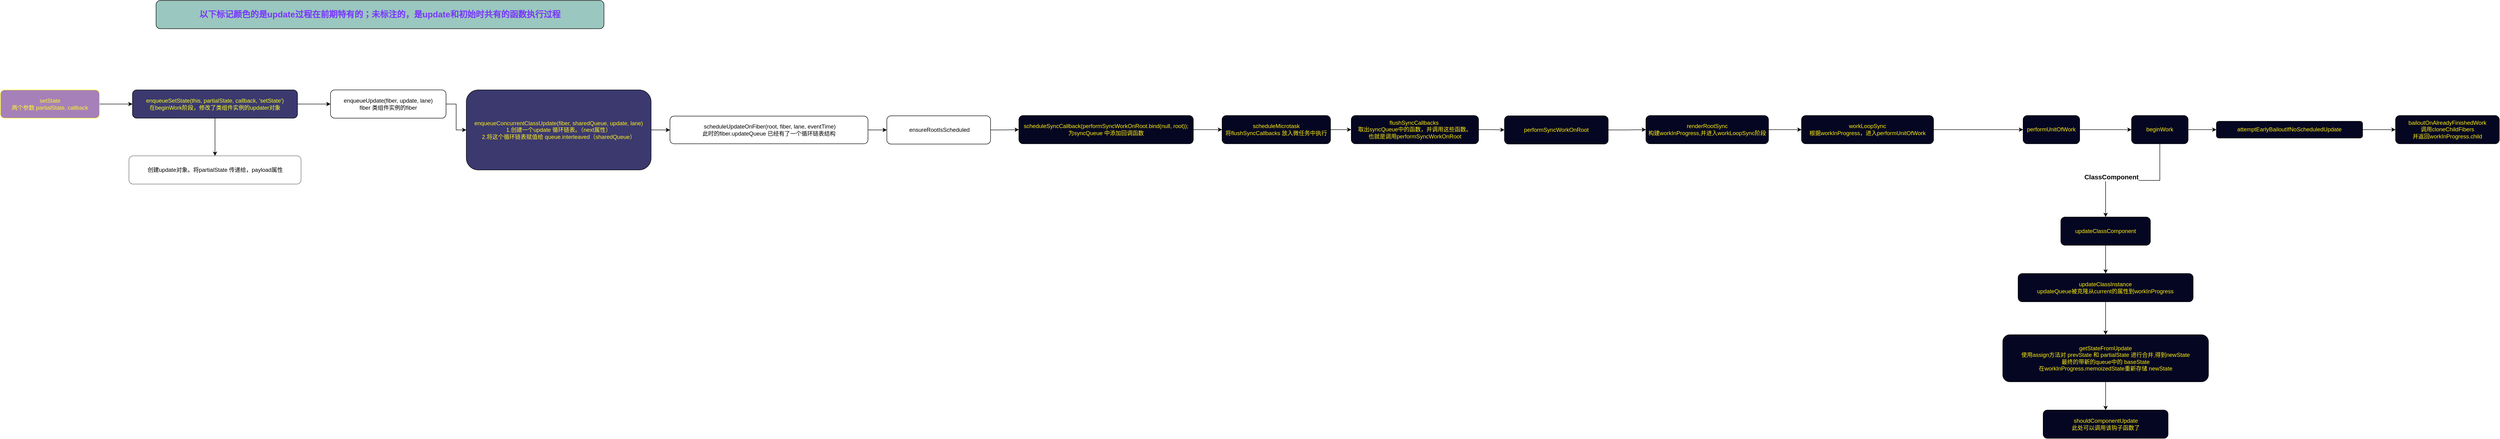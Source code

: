 <mxfile version="22.1.3" type="github">
  <diagram name="第 1 页" id="3YBVpO7ZpEj_d3O6oqKE">
    <mxGraphModel dx="1621" dy="1673" grid="1" gridSize="10" guides="1" tooltips="1" connect="1" arrows="1" fold="1" page="1" pageScale="1" pageWidth="827" pageHeight="1169" math="0" shadow="0">
      <root>
        <mxCell id="0" />
        <mxCell id="1" parent="0" />
        <mxCell id="BOhbTPmh6wwlVowSZ8-B-3" value="" style="edgeStyle=orthogonalEdgeStyle;rounded=0;orthogonalLoop=1;jettySize=auto;html=1;" parent="1" source="BOhbTPmh6wwlVowSZ8-B-1" target="BOhbTPmh6wwlVowSZ8-B-2" edge="1">
          <mxGeometry relative="1" as="geometry" />
        </mxCell>
        <mxCell id="BOhbTPmh6wwlVowSZ8-B-1" value="setState&lt;br&gt;两个参数&amp;nbsp;partialState, callback" style="rounded=1;whiteSpace=wrap;html=1;strokeColor=#FFFF1C;fillColor=#A680B8;fontColor=#FFF82B;" parent="1" vertex="1">
          <mxGeometry x="-240" y="100" width="210" height="60" as="geometry" />
        </mxCell>
        <mxCell id="BOhbTPmh6wwlVowSZ8-B-7" value="" style="edgeStyle=orthogonalEdgeStyle;rounded=0;orthogonalLoop=1;jettySize=auto;html=1;" parent="1" source="BOhbTPmh6wwlVowSZ8-B-2" target="BOhbTPmh6wwlVowSZ8-B-6" edge="1">
          <mxGeometry relative="1" as="geometry" />
        </mxCell>
        <mxCell id="BOhbTPmh6wwlVowSZ8-B-9" value="" style="edgeStyle=orthogonalEdgeStyle;rounded=0;orthogonalLoop=1;jettySize=auto;html=1;" parent="1" source="BOhbTPmh6wwlVowSZ8-B-2" target="BOhbTPmh6wwlVowSZ8-B-8" edge="1">
          <mxGeometry relative="1" as="geometry" />
        </mxCell>
        <mxCell id="BOhbTPmh6wwlVowSZ8-B-2" value="enqueueSetState(this, partialState, callback, &#39;setState&#39;)&lt;br&gt;在beginWork阶段，修改了类组件实例的updater对象" style="whiteSpace=wrap;html=1;rounded=1;fontColor=#F8FF26;strokeColor=#000000;fillColor=#3B396E;" parent="1" vertex="1">
          <mxGeometry x="40" y="100" width="350" height="60" as="geometry" />
        </mxCell>
        <mxCell id="BOhbTPmh6wwlVowSZ8-B-6" value="创建update对象。将partialState 传递给，payload属性" style="whiteSpace=wrap;html=1;rounded=1;strokeColor=#6E6E6E;" parent="1" vertex="1">
          <mxGeometry x="32.5" y="240" width="365" height="60" as="geometry" />
        </mxCell>
        <mxCell id="BOhbTPmh6wwlVowSZ8-B-11" value="" style="edgeStyle=orthogonalEdgeStyle;rounded=0;orthogonalLoop=1;jettySize=auto;html=1;" parent="1" source="BOhbTPmh6wwlVowSZ8-B-8" target="BOhbTPmh6wwlVowSZ8-B-10" edge="1">
          <mxGeometry relative="1" as="geometry" />
        </mxCell>
        <mxCell id="BOhbTPmh6wwlVowSZ8-B-8" value="enqueueUpdate(fiber, update, lane)&lt;br&gt;fiber 类组件实例的fiber" style="whiteSpace=wrap;html=1;rounded=1;" parent="1" vertex="1">
          <mxGeometry x="460" y="100" width="245" height="60" as="geometry" />
        </mxCell>
        <mxCell id="BOhbTPmh6wwlVowSZ8-B-16" style="edgeStyle=orthogonalEdgeStyle;rounded=0;orthogonalLoop=1;jettySize=auto;html=1;exitX=1;exitY=0.5;exitDx=0;exitDy=0;" parent="1" source="BOhbTPmh6wwlVowSZ8-B-10" target="BOhbTPmh6wwlVowSZ8-B-14" edge="1">
          <mxGeometry relative="1" as="geometry" />
        </mxCell>
        <mxCell id="BOhbTPmh6wwlVowSZ8-B-10" value="enqueueConcurrentClassUpdate(fiber, sharedQueue, update, lane)&lt;br&gt;1.创建一个update 循环链表。（next属性）&lt;br&gt;2.将这个循环链表赋值给&amp;nbsp;queue.interleaved（sharedQueue）" style="whiteSpace=wrap;html=1;rounded=1;strokeColor=#000000;fillColor=#3B396E;fontColor=#FFF021;" parent="1" vertex="1">
          <mxGeometry x="748" y="100" width="392" height="170" as="geometry" />
        </mxCell>
        <mxCell id="BOhbTPmh6wwlVowSZ8-B-18" value="" style="edgeStyle=orthogonalEdgeStyle;rounded=0;orthogonalLoop=1;jettySize=auto;html=1;" parent="1" source="BOhbTPmh6wwlVowSZ8-B-14" target="BOhbTPmh6wwlVowSZ8-B-17" edge="1">
          <mxGeometry relative="1" as="geometry" />
        </mxCell>
        <mxCell id="BOhbTPmh6wwlVowSZ8-B-14" value="&amp;nbsp;scheduleUpdateOnFiber(root, fiber, lane, eventTime)&lt;br&gt;此时的fiber.updateQueue 已经有了一个循环链表结构" style="whiteSpace=wrap;html=1;rounded=1;" parent="1" vertex="1">
          <mxGeometry x="1180" y="155.63" width="420" height="58.75" as="geometry" />
        </mxCell>
        <mxCell id="BOhbTPmh6wwlVowSZ8-B-21" value="" style="edgeStyle=orthogonalEdgeStyle;rounded=0;orthogonalLoop=1;jettySize=auto;html=1;" parent="1" source="BOhbTPmh6wwlVowSZ8-B-17" target="BOhbTPmh6wwlVowSZ8-B-20" edge="1">
          <mxGeometry relative="1" as="geometry" />
        </mxCell>
        <mxCell id="BOhbTPmh6wwlVowSZ8-B-17" value="&amp;nbsp;ensureRootIsScheduled" style="whiteSpace=wrap;html=1;rounded=1;" parent="1" vertex="1">
          <mxGeometry x="1640" y="155.01" width="220" height="60" as="geometry" />
        </mxCell>
        <mxCell id="BOhbTPmh6wwlVowSZ8-B-19" value="以下标记颜色的是update过程在前期特有的；未标注的，是update和初始时共有的函数执行过程" style="rounded=1;whiteSpace=wrap;html=1;fontColor=#7936FF;fillColor=#9AC7BF;fontSize=18;fontStyle=1" parent="1" vertex="1">
          <mxGeometry x="90" y="-90" width="950" height="60" as="geometry" />
        </mxCell>
        <mxCell id="gff9xbBirFWEVuY0ia5b-2" value="" style="edgeStyle=orthogonalEdgeStyle;rounded=0;orthogonalLoop=1;jettySize=auto;html=1;" edge="1" parent="1" source="BOhbTPmh6wwlVowSZ8-B-20" target="gff9xbBirFWEVuY0ia5b-1">
          <mxGeometry relative="1" as="geometry" />
        </mxCell>
        <mxCell id="BOhbTPmh6wwlVowSZ8-B-20" value="scheduleSyncCallback(performSyncWorkOnRoot.bind(null, root));&lt;br&gt;为syncQueue 中添加回调函数" style="whiteSpace=wrap;html=1;rounded=1;fillColor=#050621;fontColor=#FFEF12;" parent="1" vertex="1">
          <mxGeometry x="1920" y="154.38" width="370" height="60" as="geometry" />
        </mxCell>
        <mxCell id="gff9xbBirFWEVuY0ia5b-4" value="" style="edgeStyle=orthogonalEdgeStyle;rounded=0;orthogonalLoop=1;jettySize=auto;html=1;" edge="1" parent="1" source="gff9xbBirFWEVuY0ia5b-1" target="gff9xbBirFWEVuY0ia5b-3">
          <mxGeometry relative="1" as="geometry" />
        </mxCell>
        <mxCell id="gff9xbBirFWEVuY0ia5b-1" value="scheduleMicrotask&lt;br&gt;将flushSyncCallbacks 放入微任务中执行" style="whiteSpace=wrap;html=1;fillColor=#050621;fontColor=#FFEF12;rounded=1;" vertex="1" parent="1">
          <mxGeometry x="2351" y="154.38" width="230" height="60" as="geometry" />
        </mxCell>
        <mxCell id="gff9xbBirFWEVuY0ia5b-6" value="" style="edgeStyle=orthogonalEdgeStyle;rounded=0;orthogonalLoop=1;jettySize=auto;html=1;" edge="1" parent="1" source="gff9xbBirFWEVuY0ia5b-3" target="gff9xbBirFWEVuY0ia5b-5">
          <mxGeometry relative="1" as="geometry" />
        </mxCell>
        <mxCell id="gff9xbBirFWEVuY0ia5b-3" value="flushSyncCallbacks&amp;nbsp;&lt;br&gt;取出syncQueue中的函数，并调用这些函数。&lt;br&gt;也就是调用performSyncWorkOnRoot" style="whiteSpace=wrap;html=1;fillColor=#050621;fontColor=#FFEF12;rounded=1;" vertex="1" parent="1">
          <mxGeometry x="2625" y="154.38" width="270" height="60" as="geometry" />
        </mxCell>
        <mxCell id="gff9xbBirFWEVuY0ia5b-8" value="" style="edgeStyle=orthogonalEdgeStyle;rounded=0;orthogonalLoop=1;jettySize=auto;html=1;" edge="1" parent="1" source="gff9xbBirFWEVuY0ia5b-5" target="gff9xbBirFWEVuY0ia5b-7">
          <mxGeometry relative="1" as="geometry" />
        </mxCell>
        <mxCell id="gff9xbBirFWEVuY0ia5b-5" value="performSyncWorkOnRoot" style="whiteSpace=wrap;html=1;fillColor=#050621;fontColor=#FFEF12;rounded=1;" vertex="1" parent="1">
          <mxGeometry x="2950" y="155" width="220" height="60" as="geometry" />
        </mxCell>
        <mxCell id="gff9xbBirFWEVuY0ia5b-10" value="" style="edgeStyle=orthogonalEdgeStyle;rounded=0;orthogonalLoop=1;jettySize=auto;html=1;" edge="1" parent="1" source="gff9xbBirFWEVuY0ia5b-7" target="gff9xbBirFWEVuY0ia5b-9">
          <mxGeometry relative="1" as="geometry" />
        </mxCell>
        <mxCell id="gff9xbBirFWEVuY0ia5b-7" value="renderRootSync&lt;br&gt;构建workInProgress,并进入workLoopSync阶段" style="whiteSpace=wrap;html=1;fillColor=#050621;fontColor=#FFEF12;rounded=1;" vertex="1" parent="1">
          <mxGeometry x="3250" y="154.38" width="260" height="60" as="geometry" />
        </mxCell>
        <mxCell id="gff9xbBirFWEVuY0ia5b-18" value="" style="edgeStyle=orthogonalEdgeStyle;rounded=0;orthogonalLoop=1;jettySize=auto;html=1;" edge="1" parent="1" source="gff9xbBirFWEVuY0ia5b-9" target="gff9xbBirFWEVuY0ia5b-17">
          <mxGeometry relative="1" as="geometry" />
        </mxCell>
        <mxCell id="gff9xbBirFWEVuY0ia5b-9" value="workLoopSync&lt;br&gt;根据workInProgress，进入performUnitOfWork" style="whiteSpace=wrap;html=1;fillColor=#050621;fontColor=#FFEF12;rounded=1;" vertex="1" parent="1">
          <mxGeometry x="3580" y="154.38" width="280" height="60" as="geometry" />
        </mxCell>
        <mxCell id="gff9xbBirFWEVuY0ia5b-14" value="" style="edgeStyle=orthogonalEdgeStyle;rounded=0;orthogonalLoop=1;jettySize=auto;html=1;" edge="1" parent="1" source="gff9xbBirFWEVuY0ia5b-11" target="gff9xbBirFWEVuY0ia5b-13">
          <mxGeometry relative="1" as="geometry" />
        </mxCell>
        <mxCell id="gff9xbBirFWEVuY0ia5b-21" value="" style="edgeStyle=orthogonalEdgeStyle;rounded=0;orthogonalLoop=1;jettySize=auto;html=1;" edge="1" parent="1" source="gff9xbBirFWEVuY0ia5b-11" target="gff9xbBirFWEVuY0ia5b-20">
          <mxGeometry relative="1" as="geometry" />
        </mxCell>
        <mxCell id="gff9xbBirFWEVuY0ia5b-22" value="ClassComponent" style="edgeLabel;html=1;align=center;verticalAlign=middle;resizable=0;points=[];fontStyle=1;fontSize=14;" vertex="1" connectable="0" parent="gff9xbBirFWEVuY0ia5b-21">
          <mxGeometry x="-0.209" y="1" relative="1" as="geometry">
            <mxPoint x="-74" y="-8" as="offset" />
          </mxGeometry>
        </mxCell>
        <mxCell id="gff9xbBirFWEVuY0ia5b-11" value="beginWork" style="whiteSpace=wrap;html=1;fillColor=#050621;fontColor=#FFEF12;rounded=1;" vertex="1" parent="1">
          <mxGeometry x="4280" y="154.38" width="120" height="60" as="geometry" />
        </mxCell>
        <mxCell id="gff9xbBirFWEVuY0ia5b-16" value="" style="edgeStyle=orthogonalEdgeStyle;rounded=0;orthogonalLoop=1;jettySize=auto;html=1;" edge="1" parent="1" source="gff9xbBirFWEVuY0ia5b-13" target="gff9xbBirFWEVuY0ia5b-15">
          <mxGeometry relative="1" as="geometry" />
        </mxCell>
        <mxCell id="gff9xbBirFWEVuY0ia5b-13" value="attemptEarlyBailoutIfNoScheduledUpdate" style="whiteSpace=wrap;html=1;fillColor=#050621;fontColor=#FFEF12;rounded=1;" vertex="1" parent="1">
          <mxGeometry x="4460" y="166.57" width="310" height="35.62" as="geometry" />
        </mxCell>
        <mxCell id="gff9xbBirFWEVuY0ia5b-15" value="bailoutOnAlreadyFinishedWork&lt;br&gt;调用cloneChildFibers&lt;br&gt;并返回workInProgress.child" style="whiteSpace=wrap;html=1;fillColor=#050621;fontColor=#FFEF12;rounded=1;" vertex="1" parent="1">
          <mxGeometry x="4840" y="154.38" width="220" height="60" as="geometry" />
        </mxCell>
        <mxCell id="gff9xbBirFWEVuY0ia5b-19" style="edgeStyle=orthogonalEdgeStyle;rounded=0;orthogonalLoop=1;jettySize=auto;html=1;exitX=1;exitY=0.5;exitDx=0;exitDy=0;" edge="1" parent="1" source="gff9xbBirFWEVuY0ia5b-17" target="gff9xbBirFWEVuY0ia5b-11">
          <mxGeometry relative="1" as="geometry" />
        </mxCell>
        <mxCell id="gff9xbBirFWEVuY0ia5b-17" value="performUnitOfWork" style="whiteSpace=wrap;html=1;fillColor=#050621;fontColor=#FFEF12;rounded=1;" vertex="1" parent="1">
          <mxGeometry x="4050" y="154.38" width="120" height="60" as="geometry" />
        </mxCell>
        <mxCell id="gff9xbBirFWEVuY0ia5b-24" value="" style="edgeStyle=orthogonalEdgeStyle;rounded=0;orthogonalLoop=1;jettySize=auto;html=1;" edge="1" parent="1" source="gff9xbBirFWEVuY0ia5b-20" target="gff9xbBirFWEVuY0ia5b-23">
          <mxGeometry relative="1" as="geometry" />
        </mxCell>
        <mxCell id="gff9xbBirFWEVuY0ia5b-20" value="updateClassComponent" style="whiteSpace=wrap;html=1;fillColor=#050621;fontColor=#FFEF12;rounded=1;" vertex="1" parent="1">
          <mxGeometry x="4130" y="370" width="190" height="60" as="geometry" />
        </mxCell>
        <mxCell id="gff9xbBirFWEVuY0ia5b-26" value="" style="edgeStyle=orthogonalEdgeStyle;rounded=0;orthogonalLoop=1;jettySize=auto;html=1;" edge="1" parent="1" source="gff9xbBirFWEVuY0ia5b-23" target="gff9xbBirFWEVuY0ia5b-25">
          <mxGeometry relative="1" as="geometry" />
        </mxCell>
        <mxCell id="gff9xbBirFWEVuY0ia5b-23" value="updateClassInstance&lt;br&gt;updateQueue被克隆从current的属性到workInProgress" style="whiteSpace=wrap;html=1;fillColor=#050621;fontColor=#FFEF12;rounded=1;" vertex="1" parent="1">
          <mxGeometry x="4039.38" y="490" width="371.25" height="60" as="geometry" />
        </mxCell>
        <mxCell id="gff9xbBirFWEVuY0ia5b-28" value="" style="edgeStyle=orthogonalEdgeStyle;rounded=0;orthogonalLoop=1;jettySize=auto;html=1;" edge="1" parent="1" source="gff9xbBirFWEVuY0ia5b-25" target="gff9xbBirFWEVuY0ia5b-27">
          <mxGeometry relative="1" as="geometry" />
        </mxCell>
        <mxCell id="gff9xbBirFWEVuY0ia5b-25" value="getStateFromUpdate&lt;br&gt;使用assign方法对 prevState 和 partialState 进行合并,得到newState&lt;br&gt;最终的带新的queue中的 baseState&lt;br&gt;在workInProgress.memoizedState重新存储 newState" style="whiteSpace=wrap;html=1;fillColor=#050621;fontColor=#FFEF12;rounded=1;" vertex="1" parent="1">
          <mxGeometry x="4006.88" y="620" width="436.25" height="100" as="geometry" />
        </mxCell>
        <mxCell id="gff9xbBirFWEVuY0ia5b-27" value="shouldComponentUpdate&lt;br&gt;此处可以调用该钩子函数了" style="whiteSpace=wrap;html=1;fillColor=#050621;fontColor=#FFEF12;rounded=1;" vertex="1" parent="1">
          <mxGeometry x="4092.5" y="780" width="264.99" height="60" as="geometry" />
        </mxCell>
      </root>
    </mxGraphModel>
  </diagram>
</mxfile>
